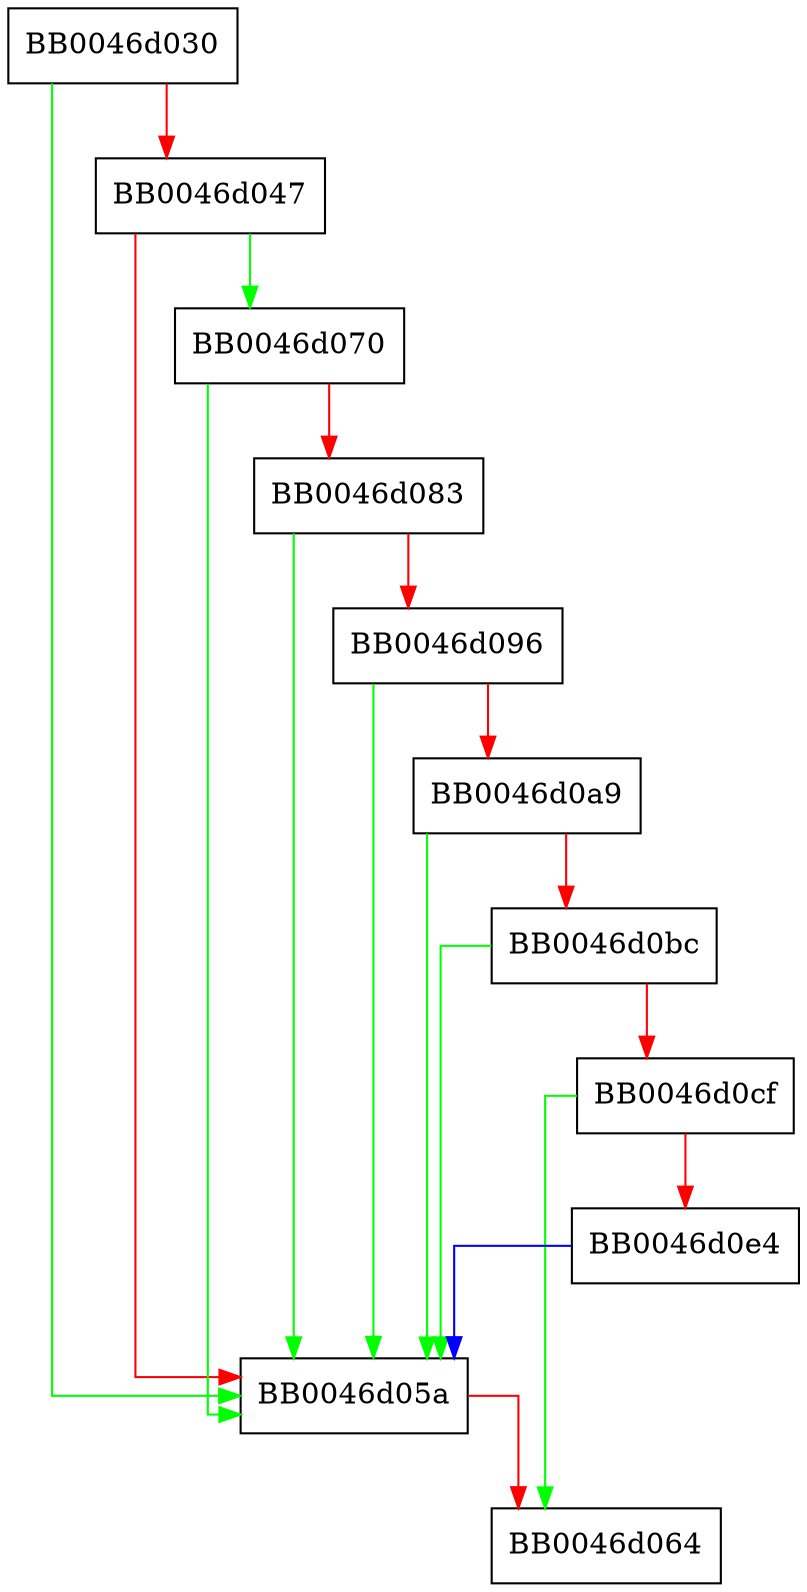 digraph setup_engine_loader {
  node [shape="box"];
  graph [splines=ortho];
  BB0046d030 -> BB0046d05a [color="green"];
  BB0046d030 -> BB0046d047 [color="red"];
  BB0046d047 -> BB0046d070 [color="green"];
  BB0046d047 -> BB0046d05a [color="red"];
  BB0046d05a -> BB0046d064 [color="red"];
  BB0046d070 -> BB0046d05a [color="green"];
  BB0046d070 -> BB0046d083 [color="red"];
  BB0046d083 -> BB0046d05a [color="green"];
  BB0046d083 -> BB0046d096 [color="red"];
  BB0046d096 -> BB0046d05a [color="green"];
  BB0046d096 -> BB0046d0a9 [color="red"];
  BB0046d0a9 -> BB0046d05a [color="green"];
  BB0046d0a9 -> BB0046d0bc [color="red"];
  BB0046d0bc -> BB0046d05a [color="green"];
  BB0046d0bc -> BB0046d0cf [color="red"];
  BB0046d0cf -> BB0046d064 [color="green"];
  BB0046d0cf -> BB0046d0e4 [color="red"];
  BB0046d0e4 -> BB0046d05a [color="blue"];
}